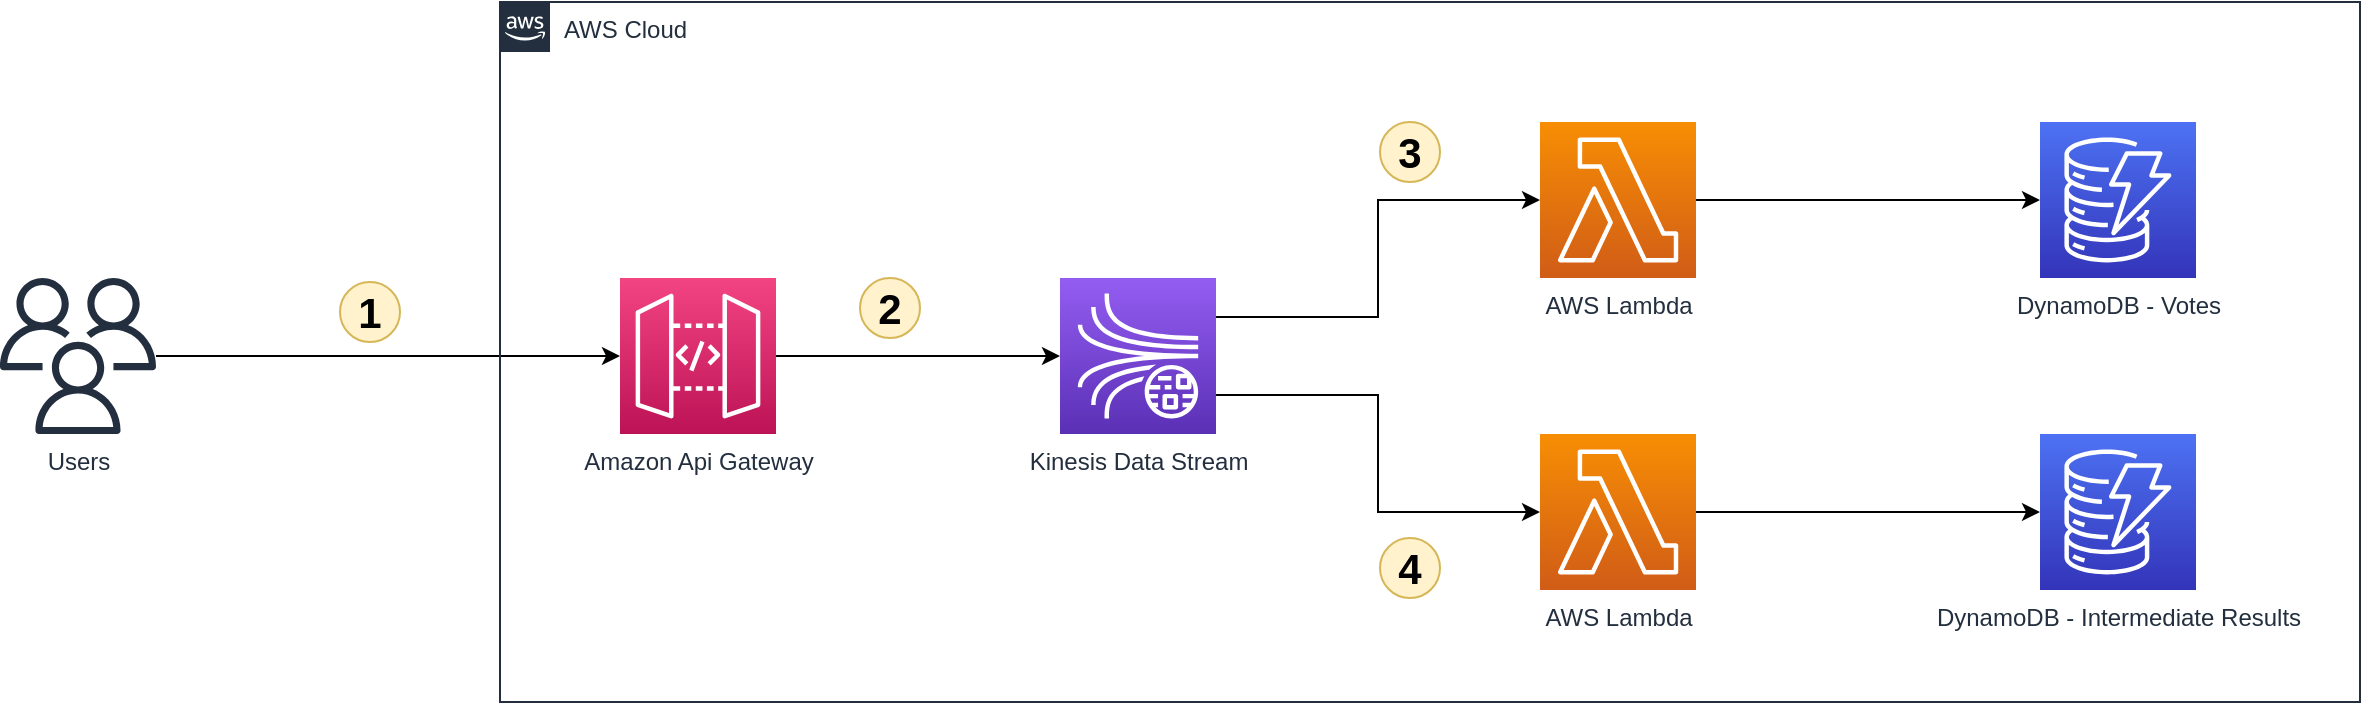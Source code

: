 <mxfile version="14.9.6" type="device"><diagram id="qxUqNd8sooZ7QrgcJCge" name="Seite-1"><mxGraphModel dx="1892" dy="1234" grid="1" gridSize="10" guides="1" tooltips="1" connect="1" arrows="1" fold="1" page="1" pageScale="1" pageWidth="1654" pageHeight="1169" math="0" shadow="0"><root><mxCell id="0"/><mxCell id="1" parent="0"/><mxCell id="cfy5nSGdSZyD8Ej6GCCr-10" style="edgeStyle=orthogonalEdgeStyle;rounded=0;orthogonalLoop=1;jettySize=auto;html=1;exitX=1;exitY=0.25;exitDx=0;exitDy=0;exitPerimeter=0;entryX=0;entryY=0.5;entryDx=0;entryDy=0;entryPerimeter=0;" edge="1" parent="1" source="cfy5nSGdSZyD8Ej6GCCr-1" target="cfy5nSGdSZyD8Ej6GCCr-5"><mxGeometry relative="1" as="geometry"/></mxCell><mxCell id="cfy5nSGdSZyD8Ej6GCCr-11" style="edgeStyle=orthogonalEdgeStyle;rounded=0;orthogonalLoop=1;jettySize=auto;html=1;exitX=1;exitY=0.75;exitDx=0;exitDy=0;exitPerimeter=0;entryX=0;entryY=0.5;entryDx=0;entryDy=0;entryPerimeter=0;" edge="1" parent="1" source="cfy5nSGdSZyD8Ej6GCCr-1" target="cfy5nSGdSZyD8Ej6GCCr-6"><mxGeometry relative="1" as="geometry"/></mxCell><mxCell id="cfy5nSGdSZyD8Ej6GCCr-1" value="Kinesis Data Stream" style="points=[[0,0,0],[0.25,0,0],[0.5,0,0],[0.75,0,0],[1,0,0],[0,1,0],[0.25,1,0],[0.5,1,0],[0.75,1,0],[1,1,0],[0,0.25,0],[0,0.5,0],[0,0.75,0],[1,0.25,0],[1,0.5,0],[1,0.75,0]];outlineConnect=0;fontColor=#232F3E;gradientColor=#945DF2;gradientDirection=north;fillColor=#5A30B5;strokeColor=#ffffff;dashed=0;verticalLabelPosition=bottom;verticalAlign=top;align=center;html=1;fontSize=12;fontStyle=0;aspect=fixed;shape=mxgraph.aws4.resourceIcon;resIcon=mxgraph.aws4.kinesis_data_streams;" vertex="1" parent="1"><mxGeometry x="790" y="328" width="78" height="78" as="geometry"/></mxCell><mxCell id="cfy5nSGdSZyD8Ej6GCCr-9" style="edgeStyle=orthogonalEdgeStyle;rounded=0;orthogonalLoop=1;jettySize=auto;html=1;entryX=0;entryY=0.5;entryDx=0;entryDy=0;entryPerimeter=0;" edge="1" parent="1" source="cfy5nSGdSZyD8Ej6GCCr-4" target="cfy5nSGdSZyD8Ej6GCCr-1"><mxGeometry relative="1" as="geometry"/></mxCell><mxCell id="cfy5nSGdSZyD8Ej6GCCr-4" value="Amazon Api Gateway" style="points=[[0,0,0],[0.25,0,0],[0.5,0,0],[0.75,0,0],[1,0,0],[0,1,0],[0.25,1,0],[0.5,1,0],[0.75,1,0],[1,1,0],[0,0.25,0],[0,0.5,0],[0,0.75,0],[1,0.25,0],[1,0.5,0],[1,0.75,0]];outlineConnect=0;fontColor=#232F3E;gradientColor=#F34482;gradientDirection=north;fillColor=#BC1356;strokeColor=#ffffff;dashed=0;verticalLabelPosition=bottom;verticalAlign=top;align=center;html=1;fontSize=12;fontStyle=0;aspect=fixed;shape=mxgraph.aws4.resourceIcon;resIcon=mxgraph.aws4.api_gateway;" vertex="1" parent="1"><mxGeometry x="570" y="328" width="78" height="78" as="geometry"/></mxCell><mxCell id="cfy5nSGdSZyD8Ej6GCCr-12" style="edgeStyle=orthogonalEdgeStyle;rounded=0;orthogonalLoop=1;jettySize=auto;html=1;entryX=0;entryY=0.5;entryDx=0;entryDy=0;entryPerimeter=0;" edge="1" parent="1" source="cfy5nSGdSZyD8Ej6GCCr-5" target="cfy5nSGdSZyD8Ej6GCCr-7"><mxGeometry relative="1" as="geometry"/></mxCell><mxCell id="cfy5nSGdSZyD8Ej6GCCr-5" value="AWS Lambda" style="points=[[0,0,0],[0.25,0,0],[0.5,0,0],[0.75,0,0],[1,0,0],[0,1,0],[0.25,1,0],[0.5,1,0],[0.75,1,0],[1,1,0],[0,0.25,0],[0,0.5,0],[0,0.75,0],[1,0.25,0],[1,0.5,0],[1,0.75,0]];outlineConnect=0;fontColor=#232F3E;gradientColor=#F78E04;gradientDirection=north;fillColor=#D05C17;strokeColor=#ffffff;dashed=0;verticalLabelPosition=bottom;verticalAlign=top;align=center;html=1;fontSize=12;fontStyle=0;aspect=fixed;shape=mxgraph.aws4.resourceIcon;resIcon=mxgraph.aws4.lambda;" vertex="1" parent="1"><mxGeometry x="1030" y="250" width="78" height="78" as="geometry"/></mxCell><mxCell id="cfy5nSGdSZyD8Ej6GCCr-13" style="edgeStyle=orthogonalEdgeStyle;rounded=0;orthogonalLoop=1;jettySize=auto;html=1;" edge="1" parent="1" source="cfy5nSGdSZyD8Ej6GCCr-6" target="cfy5nSGdSZyD8Ej6GCCr-8"><mxGeometry relative="1" as="geometry"/></mxCell><mxCell id="cfy5nSGdSZyD8Ej6GCCr-6" value="AWS Lambda" style="points=[[0,0,0],[0.25,0,0],[0.5,0,0],[0.75,0,0],[1,0,0],[0,1,0],[0.25,1,0],[0.5,1,0],[0.75,1,0],[1,1,0],[0,0.25,0],[0,0.5,0],[0,0.75,0],[1,0.25,0],[1,0.5,0],[1,0.75,0]];outlineConnect=0;fontColor=#232F3E;gradientColor=#F78E04;gradientDirection=north;fillColor=#D05C17;strokeColor=#ffffff;dashed=0;verticalLabelPosition=bottom;verticalAlign=top;align=center;html=1;fontSize=12;fontStyle=0;aspect=fixed;shape=mxgraph.aws4.resourceIcon;resIcon=mxgraph.aws4.lambda;" vertex="1" parent="1"><mxGeometry x="1030" y="406" width="78" height="78" as="geometry"/></mxCell><mxCell id="cfy5nSGdSZyD8Ej6GCCr-7" value="DynamoDB - Votes" style="points=[[0,0,0],[0.25,0,0],[0.5,0,0],[0.75,0,0],[1,0,0],[0,1,0],[0.25,1,0],[0.5,1,0],[0.75,1,0],[1,1,0],[0,0.25,0],[0,0.5,0],[0,0.75,0],[1,0.25,0],[1,0.5,0],[1,0.75,0]];outlineConnect=0;fontColor=#232F3E;gradientColor=#4D72F3;gradientDirection=north;fillColor=#3334B9;strokeColor=#ffffff;dashed=0;verticalLabelPosition=bottom;verticalAlign=top;align=center;html=1;fontSize=12;fontStyle=0;aspect=fixed;shape=mxgraph.aws4.resourceIcon;resIcon=mxgraph.aws4.dynamodb;" vertex="1" parent="1"><mxGeometry x="1280" y="250" width="78" height="78" as="geometry"/></mxCell><mxCell id="cfy5nSGdSZyD8Ej6GCCr-8" value="DynamoDB - Intermediate Results" style="points=[[0,0,0],[0.25,0,0],[0.5,0,0],[0.75,0,0],[1,0,0],[0,1,0],[0.25,1,0],[0.5,1,0],[0.75,1,0],[1,1,0],[0,0.25,0],[0,0.5,0],[0,0.75,0],[1,0.25,0],[1,0.5,0],[1,0.75,0]];outlineConnect=0;fontColor=#232F3E;gradientColor=#4D72F3;gradientDirection=north;fillColor=#3334B9;strokeColor=#ffffff;dashed=0;verticalLabelPosition=bottom;verticalAlign=top;align=center;html=1;fontSize=12;fontStyle=0;aspect=fixed;shape=mxgraph.aws4.resourceIcon;resIcon=mxgraph.aws4.dynamodb;" vertex="1" parent="1"><mxGeometry x="1280" y="406" width="78" height="78" as="geometry"/></mxCell><mxCell id="cfy5nSGdSZyD8Ej6GCCr-14" value="&lt;b&gt;&lt;font style=&quot;font-size: 21px&quot;&gt;1&lt;/font&gt;&lt;/b&gt;" style="ellipse;whiteSpace=wrap;html=1;aspect=fixed;fillColor=#fff2cc;strokeColor=#d6b656;" vertex="1" parent="1"><mxGeometry x="430" y="330" width="30" height="30" as="geometry"/></mxCell><mxCell id="cfy5nSGdSZyD8Ej6GCCr-15" value="&lt;b&gt;&lt;font style=&quot;font-size: 21px&quot;&gt;2&lt;/font&gt;&lt;/b&gt;" style="ellipse;whiteSpace=wrap;html=1;aspect=fixed;fillColor=#fff2cc;strokeColor=#d6b656;" vertex="1" parent="1"><mxGeometry x="690" y="328" width="30" height="30" as="geometry"/></mxCell><mxCell id="cfy5nSGdSZyD8Ej6GCCr-16" value="&lt;b&gt;&lt;font style=&quot;font-size: 21px&quot;&gt;3&lt;/font&gt;&lt;/b&gt;" style="ellipse;whiteSpace=wrap;html=1;aspect=fixed;fillColor=#fff2cc;strokeColor=#d6b656;" vertex="1" parent="1"><mxGeometry x="950" y="250" width="30" height="30" as="geometry"/></mxCell><mxCell id="cfy5nSGdSZyD8Ej6GCCr-17" value="&lt;span style=&quot;font-size: 21px&quot;&gt;&lt;b&gt;4&lt;/b&gt;&lt;/span&gt;" style="ellipse;whiteSpace=wrap;html=1;aspect=fixed;fillColor=#fff2cc;strokeColor=#d6b656;" vertex="1" parent="1"><mxGeometry x="950" y="458" width="30" height="30" as="geometry"/></mxCell><mxCell id="cfy5nSGdSZyD8Ej6GCCr-20" style="edgeStyle=orthogonalEdgeStyle;rounded=0;orthogonalLoop=1;jettySize=auto;html=1;entryX=0;entryY=0.5;entryDx=0;entryDy=0;entryPerimeter=0;" edge="1" parent="1" source="cfy5nSGdSZyD8Ej6GCCr-19" target="cfy5nSGdSZyD8Ej6GCCr-4"><mxGeometry relative="1" as="geometry"/></mxCell><mxCell id="cfy5nSGdSZyD8Ej6GCCr-19" value="Users" style="outlineConnect=0;fontColor=#232F3E;gradientColor=none;fillColor=#232F3E;strokeColor=none;dashed=0;verticalLabelPosition=bottom;verticalAlign=top;align=center;html=1;fontSize=12;fontStyle=0;aspect=fixed;pointerEvents=1;shape=mxgraph.aws4.users;" vertex="1" parent="1"><mxGeometry x="260" y="328" width="78" height="78" as="geometry"/></mxCell><mxCell id="cfy5nSGdSZyD8Ej6GCCr-22" value="AWS Cloud" style="points=[[0,0],[0.25,0],[0.5,0],[0.75,0],[1,0],[1,0.25],[1,0.5],[1,0.75],[1,1],[0.75,1],[0.5,1],[0.25,1],[0,1],[0,0.75],[0,0.5],[0,0.25]];outlineConnect=0;gradientColor=none;html=1;whiteSpace=wrap;fontSize=12;fontStyle=0;shape=mxgraph.aws4.group;grIcon=mxgraph.aws4.group_aws_cloud_alt;strokeColor=#232F3E;fillColor=none;verticalAlign=top;align=left;spacingLeft=30;fontColor=#232F3E;dashed=0;" vertex="1" parent="1"><mxGeometry x="510" y="190" width="930" height="350" as="geometry"/></mxCell></root></mxGraphModel></diagram></mxfile>